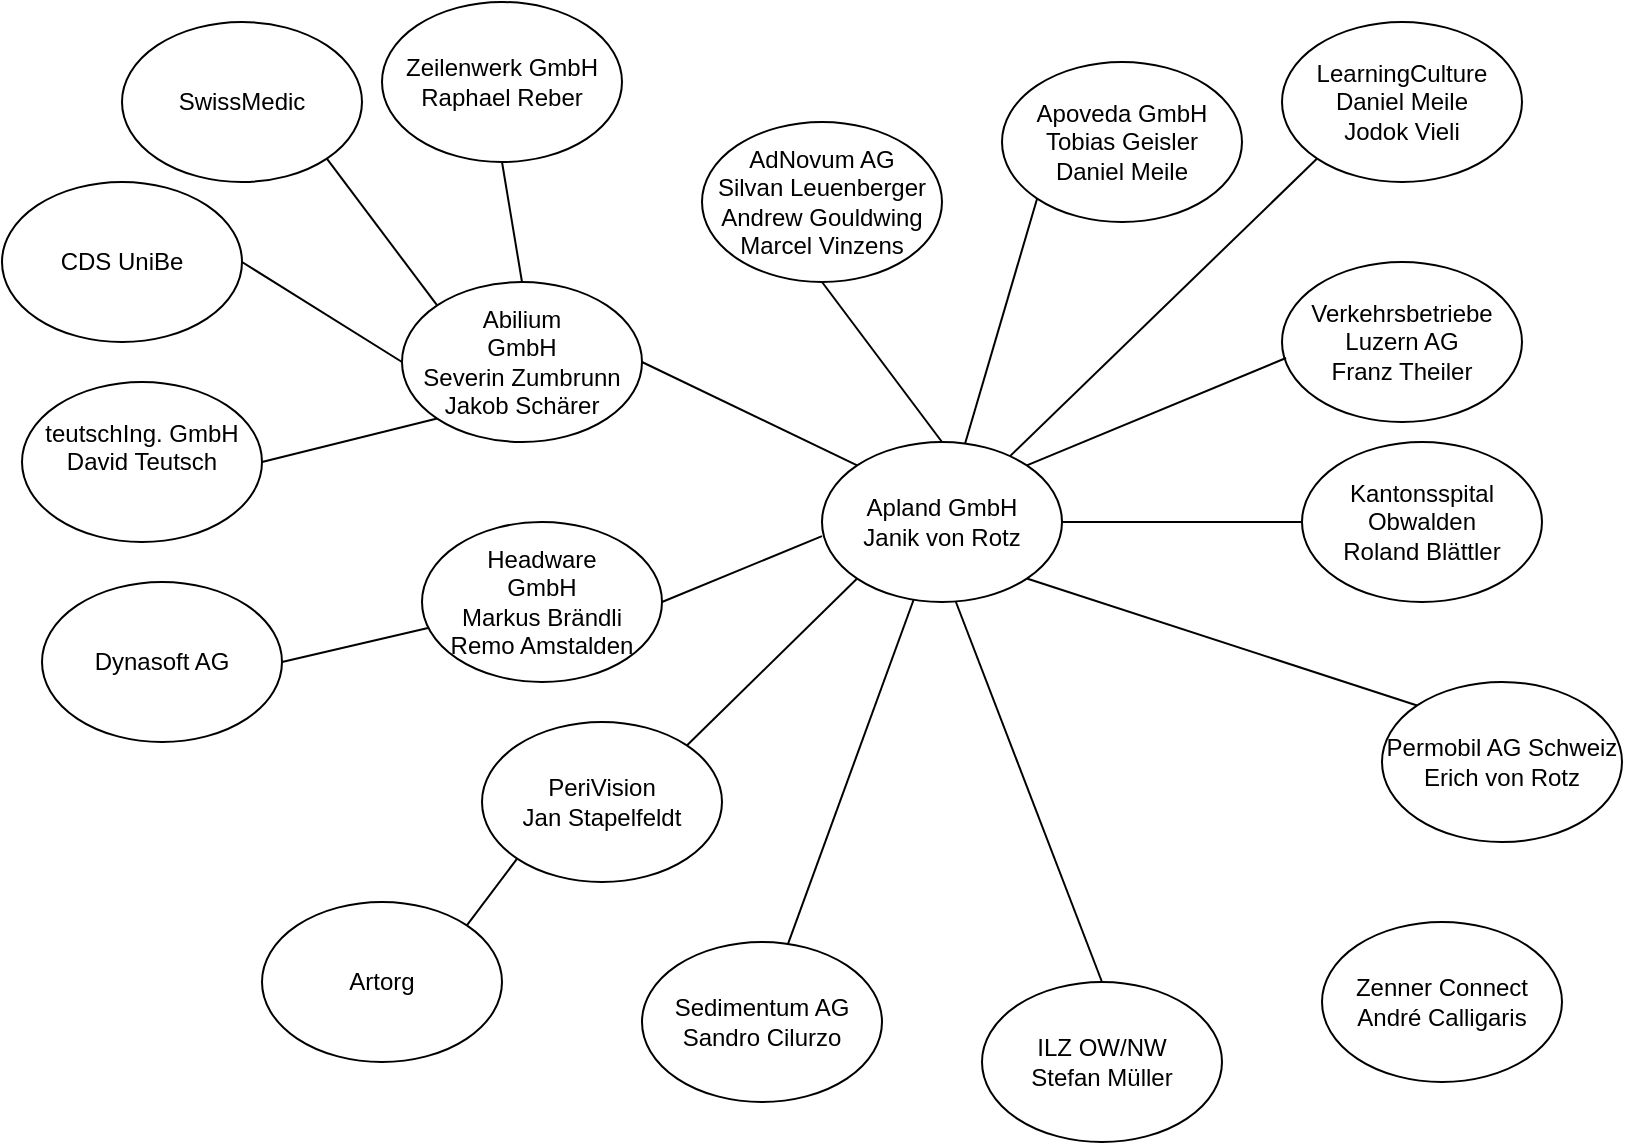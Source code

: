 <mxfile version="12.2.7" type="github" pages="1">
  <diagram name="Page-1" id="42789a77-a242-8287-6e28-9cd8cfd52e62">
    <mxGraphModel dx="932" dy="614" grid="1" gridSize="10" guides="1" tooltips="1" connect="1" arrows="1" fold="1" page="1" pageScale="1" pageWidth="1100" pageHeight="850" background="#ffffff" math="0" shadow="0">
      <root>
        <mxCell id="0"/>
        <mxCell id="1" parent="0"/>
        <mxCell id="U_3eeoUp6OMtoiEWqaUz-1" value="&lt;div&gt;Apland GmbH&lt;br&gt;&lt;/div&gt;&lt;div&gt;Janik von Rotz&lt;/div&gt;" style="ellipse;whiteSpace=wrap;html=1;" parent="1" vertex="1">
          <mxGeometry x="450" y="250" width="120" height="80" as="geometry"/>
        </mxCell>
        <mxCell id="U_3eeoUp6OMtoiEWqaUz-2" value="&lt;div&gt;Abilium&lt;/div&gt;&lt;div&gt;GmbH&lt;/div&gt;&lt;div&gt;Severin Zumbrunn&lt;br&gt;Jakob Schärer&lt;br&gt;&lt;/div&gt;" style="ellipse;whiteSpace=wrap;html=1;" parent="1" vertex="1">
          <mxGeometry x="240" y="170" width="120" height="80" as="geometry"/>
        </mxCell>
        <mxCell id="U_3eeoUp6OMtoiEWqaUz-3" value="" style="endArrow=none;html=1;entryX=0;entryY=0;entryDx=0;entryDy=0;exitX=1;exitY=0.5;exitDx=0;exitDy=0;" parent="1" source="U_3eeoUp6OMtoiEWqaUz-2" target="U_3eeoUp6OMtoiEWqaUz-1" edge="1">
          <mxGeometry width="50" height="50" relative="1" as="geometry">
            <mxPoint x="240" y="420" as="sourcePoint"/>
            <mxPoint x="290" y="370" as="targetPoint"/>
          </mxGeometry>
        </mxCell>
        <mxCell id="U_3eeoUp6OMtoiEWqaUz-4" style="edgeStyle=orthogonalEdgeStyle;rounded=0;orthogonalLoop=1;jettySize=auto;html=1;exitX=0.5;exitY=1;exitDx=0;exitDy=0;" parent="1" source="U_3eeoUp6OMtoiEWqaUz-2" target="U_3eeoUp6OMtoiEWqaUz-2" edge="1">
          <mxGeometry relative="1" as="geometry"/>
        </mxCell>
        <mxCell id="U_3eeoUp6OMtoiEWqaUz-5" value="Headware&lt;br&gt;GmbH&lt;br&gt;Markus Brändli&lt;br&gt;Remo Amstalden" style="ellipse;whiteSpace=wrap;html=1;" parent="1" vertex="1">
          <mxGeometry x="250" y="290" width="120" height="80" as="geometry"/>
        </mxCell>
        <mxCell id="U_3eeoUp6OMtoiEWqaUz-8" value="Dynasoft AG" style="ellipse;whiteSpace=wrap;html=1;" parent="1" vertex="1">
          <mxGeometry x="60" y="320" width="120" height="80" as="geometry"/>
        </mxCell>
        <mxCell id="U_3eeoUp6OMtoiEWqaUz-9" value="" style="endArrow=none;html=1;exitX=1;exitY=0.5;exitDx=0;exitDy=0;entryX=0.025;entryY=0.663;entryDx=0;entryDy=0;entryPerimeter=0;" parent="1" source="U_3eeoUp6OMtoiEWqaUz-8" target="U_3eeoUp6OMtoiEWqaUz-5" edge="1">
          <mxGeometry width="50" height="50" relative="1" as="geometry">
            <mxPoint x="150" y="410" as="sourcePoint"/>
            <mxPoint x="200" y="360" as="targetPoint"/>
          </mxGeometry>
        </mxCell>
        <mxCell id="U_3eeoUp6OMtoiEWqaUz-10" value="" style="endArrow=none;html=1;exitX=1;exitY=0.5;exitDx=0;exitDy=0;entryX=0;entryY=0.588;entryDx=0;entryDy=0;entryPerimeter=0;" parent="1" source="U_3eeoUp6OMtoiEWqaUz-5" target="U_3eeoUp6OMtoiEWqaUz-1" edge="1">
          <mxGeometry width="50" height="50" relative="1" as="geometry">
            <mxPoint x="370" y="360" as="sourcePoint"/>
            <mxPoint x="420" y="310" as="targetPoint"/>
          </mxGeometry>
        </mxCell>
        <mxCell id="U_3eeoUp6OMtoiEWqaUz-13" value="CDS UniBe" style="ellipse;whiteSpace=wrap;html=1;" parent="1" vertex="1">
          <mxGeometry x="40" y="120" width="120" height="80" as="geometry"/>
        </mxCell>
        <mxCell id="U_3eeoUp6OMtoiEWqaUz-14" value="" style="endArrow=none;html=1;entryX=1;entryY=0.5;entryDx=0;entryDy=0;exitX=0;exitY=0.5;exitDx=0;exitDy=0;" parent="1" source="U_3eeoUp6OMtoiEWqaUz-2" target="U_3eeoUp6OMtoiEWqaUz-13" edge="1">
          <mxGeometry width="50" height="50" relative="1" as="geometry">
            <mxPoint x="410" y="140" as="sourcePoint"/>
            <mxPoint x="460" y="90" as="targetPoint"/>
          </mxGeometry>
        </mxCell>
        <mxCell id="U_3eeoUp6OMtoiEWqaUz-16" value="" style="endArrow=none;html=1;entryX=1;entryY=1;entryDx=0;entryDy=0;exitX=0;exitY=0;exitDx=0;exitDy=0;" parent="1" source="U_3eeoUp6OMtoiEWqaUz-17" target="U_3eeoUp6OMtoiEWqaUz-1" edge="1">
          <mxGeometry width="50" height="50" relative="1" as="geometry">
            <mxPoint x="600" y="380" as="sourcePoint"/>
            <mxPoint x="650" y="330" as="targetPoint"/>
          </mxGeometry>
        </mxCell>
        <mxCell id="U_3eeoUp6OMtoiEWqaUz-17" value="&lt;div&gt;Permobil AG Schweiz&lt;/div&gt;&lt;div&gt;Erich von Rotz&lt;br&gt;&lt;/div&gt;" style="ellipse;whiteSpace=wrap;html=1;" parent="1" vertex="1">
          <mxGeometry x="730" y="370" width="120" height="80" as="geometry"/>
        </mxCell>
        <mxCell id="U_3eeoUp6OMtoiEWqaUz-19" value="&lt;div&gt;Verkehrsbetriebe Luzern AG&lt;/div&gt;&lt;div&gt;Franz Theiler&lt;br&gt;&lt;/div&gt;" style="ellipse;whiteSpace=wrap;html=1;" parent="1" vertex="1">
          <mxGeometry x="680" y="160" width="120" height="80" as="geometry"/>
        </mxCell>
        <mxCell id="U_3eeoUp6OMtoiEWqaUz-21" value="" style="endArrow=none;html=1;exitX=1;exitY=0;exitDx=0;exitDy=0;entryX=0.017;entryY=0.6;entryDx=0;entryDy=0;entryPerimeter=0;" parent="1" source="U_3eeoUp6OMtoiEWqaUz-1" target="U_3eeoUp6OMtoiEWqaUz-19" edge="1">
          <mxGeometry width="50" height="50" relative="1" as="geometry">
            <mxPoint x="560" y="260" as="sourcePoint"/>
            <mxPoint x="610" y="210" as="targetPoint"/>
          </mxGeometry>
        </mxCell>
        <mxCell id="U_3eeoUp6OMtoiEWqaUz-23" value="&lt;div&gt;AdNovum AG&lt;/div&gt;&lt;div&gt;Silvan Leuenberger&lt;/div&gt;&lt;div&gt;Andrew Gouldwing&lt;/div&gt;&lt;div&gt;Marcel Vinzens&lt;br&gt;&lt;/div&gt;" style="ellipse;whiteSpace=wrap;html=1;" parent="1" vertex="1">
          <mxGeometry x="390" y="90" width="120" height="80" as="geometry"/>
        </mxCell>
        <mxCell id="U_3eeoUp6OMtoiEWqaUz-24" value="" style="endArrow=none;html=1;entryX=0.5;entryY=1;entryDx=0;entryDy=0;exitX=0.5;exitY=0;exitDx=0;exitDy=0;" parent="1" source="U_3eeoUp6OMtoiEWqaUz-1" target="U_3eeoUp6OMtoiEWqaUz-23" edge="1">
          <mxGeometry width="50" height="50" relative="1" as="geometry">
            <mxPoint x="480" y="240" as="sourcePoint"/>
            <mxPoint x="530" y="190" as="targetPoint"/>
          </mxGeometry>
        </mxCell>
        <mxCell id="U_3eeoUp6OMtoiEWqaUz-29" value="&lt;div&gt;Kantonsspital Obwalden&lt;/div&gt;&lt;div&gt;Roland Blättler&lt;br&gt;&lt;/div&gt;" style="ellipse;whiteSpace=wrap;html=1;" parent="1" vertex="1">
          <mxGeometry x="690" y="250" width="120" height="80" as="geometry"/>
        </mxCell>
        <mxCell id="U_3eeoUp6OMtoiEWqaUz-30" value="" style="endArrow=none;html=1;exitX=1;exitY=0.5;exitDx=0;exitDy=0;entryX=0;entryY=0.5;entryDx=0;entryDy=0;" parent="1" source="U_3eeoUp6OMtoiEWqaUz-1" target="U_3eeoUp6OMtoiEWqaUz-29" edge="1">
          <mxGeometry width="50" height="50" relative="1" as="geometry">
            <mxPoint x="640" y="340" as="sourcePoint"/>
            <mxPoint x="690" y="290" as="targetPoint"/>
          </mxGeometry>
        </mxCell>
        <mxCell id="U_3eeoUp6OMtoiEWqaUz-33" value="&lt;div&gt;ILZ OW/NW&lt;/div&gt;&lt;div&gt;Stefan Müller&lt;br&gt;&lt;/div&gt;" style="ellipse;whiteSpace=wrap;html=1;" parent="1" vertex="1">
          <mxGeometry x="530" y="520" width="120" height="80" as="geometry"/>
        </mxCell>
        <mxCell id="U_3eeoUp6OMtoiEWqaUz-35" value="" style="endArrow=none;html=1;entryX=0.558;entryY=1;entryDx=0;entryDy=0;entryPerimeter=0;exitX=0.5;exitY=0;exitDx=0;exitDy=0;" parent="1" source="U_3eeoUp6OMtoiEWqaUz-33" target="U_3eeoUp6OMtoiEWqaUz-1" edge="1">
          <mxGeometry width="50" height="50" relative="1" as="geometry">
            <mxPoint x="520" y="420" as="sourcePoint"/>
            <mxPoint x="570" y="370" as="targetPoint"/>
          </mxGeometry>
        </mxCell>
        <mxCell id="U_3eeoUp6OMtoiEWqaUz-41" value="&lt;div&gt;Apoveda GmbH&lt;/div&gt;&lt;div&gt;Tobias Geisler&lt;/div&gt;&lt;div&gt;Daniel Meile&lt;br&gt;&lt;/div&gt;" style="ellipse;whiteSpace=wrap;html=1;" parent="1" vertex="1">
          <mxGeometry x="540" y="60" width="120" height="80" as="geometry"/>
        </mxCell>
        <mxCell id="U_3eeoUp6OMtoiEWqaUz-44" value="" style="endArrow=none;html=1;entryX=0;entryY=1;entryDx=0;entryDy=0;" parent="1" source="U_3eeoUp6OMtoiEWqaUz-1" target="U_3eeoUp6OMtoiEWqaUz-41" edge="1">
          <mxGeometry width="50" height="50" relative="1" as="geometry">
            <mxPoint x="620" y="160" as="sourcePoint"/>
            <mxPoint x="670" y="110" as="targetPoint"/>
          </mxGeometry>
        </mxCell>
        <mxCell id="U737juosBFT6chBKeV1L-1" value="&lt;div&gt;Sedimentum AG&lt;/div&gt;&lt;div&gt;Sandro Cilurzo&lt;br&gt;&lt;/div&gt;" style="ellipse;whiteSpace=wrap;html=1;" parent="1" vertex="1">
          <mxGeometry x="360" y="500" width="120" height="80" as="geometry"/>
        </mxCell>
        <mxCell id="U737juosBFT6chBKeV1L-3" value="" style="endArrow=none;html=1;exitX=0.608;exitY=0.013;exitDx=0;exitDy=0;exitPerimeter=0;" parent="1" source="U737juosBFT6chBKeV1L-1" target="U_3eeoUp6OMtoiEWqaUz-1" edge="1">
          <mxGeometry width="50" height="50" relative="1" as="geometry">
            <mxPoint x="530" y="590" as="sourcePoint"/>
            <mxPoint x="580" y="540" as="targetPoint"/>
          </mxGeometry>
        </mxCell>
        <mxCell id="n5c8j3IFLlKjBMmSP-40-1" value="&lt;div&gt;PeriVision&lt;/div&gt;&lt;div&gt;Jan Stapelfeldt&lt;br&gt;&lt;/div&gt;" style="ellipse;whiteSpace=wrap;html=1;" vertex="1" parent="1">
          <mxGeometry x="280" y="390" width="120" height="80" as="geometry"/>
        </mxCell>
        <mxCell id="n5c8j3IFLlKjBMmSP-40-2" value="" style="endArrow=none;html=1;exitX=1;exitY=0;exitDx=0;exitDy=0;entryX=0;entryY=1;entryDx=0;entryDy=0;" edge="1" parent="1" source="n5c8j3IFLlKjBMmSP-40-1" target="U_3eeoUp6OMtoiEWqaUz-1">
          <mxGeometry width="50" height="50" relative="1" as="geometry">
            <mxPoint x="482.96" y="501.04" as="sourcePoint"/>
            <mxPoint x="512.692" y="339.702" as="targetPoint"/>
          </mxGeometry>
        </mxCell>
        <mxCell id="n5c8j3IFLlKjBMmSP-40-3" value="Artorg" style="ellipse;whiteSpace=wrap;html=1;" vertex="1" parent="1">
          <mxGeometry x="170" y="480" width="120" height="80" as="geometry"/>
        </mxCell>
        <mxCell id="n5c8j3IFLlKjBMmSP-40-4" value="" style="endArrow=none;html=1;exitX=1;exitY=0;exitDx=0;exitDy=0;entryX=0;entryY=1;entryDx=0;entryDy=0;" edge="1" parent="1" source="n5c8j3IFLlKjBMmSP-40-3" target="n5c8j3IFLlKjBMmSP-40-1">
          <mxGeometry width="50" height="50" relative="1" as="geometry">
            <mxPoint x="190" y="370" as="sourcePoint"/>
            <mxPoint x="263" y="353.04" as="targetPoint"/>
          </mxGeometry>
        </mxCell>
        <mxCell id="n5c8j3IFLlKjBMmSP-40-5" value="SwissMedic" style="ellipse;whiteSpace=wrap;html=1;" vertex="1" parent="1">
          <mxGeometry x="100" y="40" width="120" height="80" as="geometry"/>
        </mxCell>
        <mxCell id="n5c8j3IFLlKjBMmSP-40-6" value="" style="endArrow=none;html=1;entryX=1;entryY=1;entryDx=0;entryDy=0;exitX=0;exitY=0;exitDx=0;exitDy=0;" edge="1" parent="1" source="U_3eeoUp6OMtoiEWqaUz-2" target="n5c8j3IFLlKjBMmSP-40-5">
          <mxGeometry width="50" height="50" relative="1" as="geometry">
            <mxPoint x="250" y="220" as="sourcePoint"/>
            <mxPoint x="180" y="210" as="targetPoint"/>
          </mxGeometry>
        </mxCell>
        <mxCell id="n5c8j3IFLlKjBMmSP-40-7" value="&lt;div&gt;Zeilenwerk GmbH&lt;/div&gt;&lt;div&gt;Raphael Reber&lt;br&gt;&lt;/div&gt;" style="ellipse;whiteSpace=wrap;html=1;" vertex="1" parent="1">
          <mxGeometry x="230" y="30" width="120" height="80" as="geometry"/>
        </mxCell>
        <mxCell id="n5c8j3IFLlKjBMmSP-40-8" value="" style="endArrow=none;html=1;entryX=0.5;entryY=1;entryDx=0;entryDy=0;exitX=0.5;exitY=0;exitDx=0;exitDy=0;" edge="1" parent="1" source="U_3eeoUp6OMtoiEWqaUz-2" target="n5c8j3IFLlKjBMmSP-40-7">
          <mxGeometry width="50" height="50" relative="1" as="geometry">
            <mxPoint x="267.574" y="191.716" as="sourcePoint"/>
            <mxPoint x="212.426" y="118.284" as="targetPoint"/>
          </mxGeometry>
        </mxCell>
        <mxCell id="n5c8j3IFLlKjBMmSP-40-9" value="&lt;div&gt;teutschIng. GmbH&lt;/div&gt;&lt;div&gt;David Teutsch&lt;br&gt;&lt;br/&gt;				&lt;/div&gt;" style="ellipse;whiteSpace=wrap;html=1;" vertex="1" parent="1">
          <mxGeometry x="50" y="220" width="120" height="80" as="geometry"/>
        </mxCell>
        <mxCell id="n5c8j3IFLlKjBMmSP-40-10" value="" style="endArrow=none;html=1;entryX=1;entryY=0.5;entryDx=0;entryDy=0;exitX=0;exitY=1;exitDx=0;exitDy=0;" edge="1" parent="1" source="U_3eeoUp6OMtoiEWqaUz-2" target="n5c8j3IFLlKjBMmSP-40-9">
          <mxGeometry width="50" height="50" relative="1" as="geometry">
            <mxPoint x="250" y="220" as="sourcePoint"/>
            <mxPoint x="180" y="210" as="targetPoint"/>
          </mxGeometry>
        </mxCell>
        <mxCell id="n5c8j3IFLlKjBMmSP-40-11" value="Zenner Connect&lt;br&gt;André Calligaris" style="ellipse;whiteSpace=wrap;html=1;" vertex="1" parent="1">
          <mxGeometry x="700" y="490" width="120" height="80" as="geometry"/>
        </mxCell>
        <mxCell id="n5c8j3IFLlKjBMmSP-40-12" value="&lt;div&gt;LearningCulture&lt;br&gt;&lt;/div&gt;&lt;div&gt;Daniel Meile&lt;/div&gt;&lt;div&gt;Jodok Vieli&lt;br&gt;&lt;/div&gt;" style="ellipse;whiteSpace=wrap;html=1;" vertex="1" parent="1">
          <mxGeometry x="680" y="40" width="120" height="80" as="geometry"/>
        </mxCell>
        <mxCell id="n5c8j3IFLlKjBMmSP-40-13" value="" style="endArrow=none;html=1;entryX=0;entryY=1;entryDx=0;entryDy=0;" edge="1" parent="1" source="U_3eeoUp6OMtoiEWqaUz-1" target="n5c8j3IFLlKjBMmSP-40-12">
          <mxGeometry width="50" height="50" relative="1" as="geometry">
            <mxPoint x="540" y="250" as="sourcePoint"/>
            <mxPoint x="567.574" y="138.284" as="targetPoint"/>
          </mxGeometry>
        </mxCell>
      </root>
    </mxGraphModel>
  </diagram>
</mxfile>
